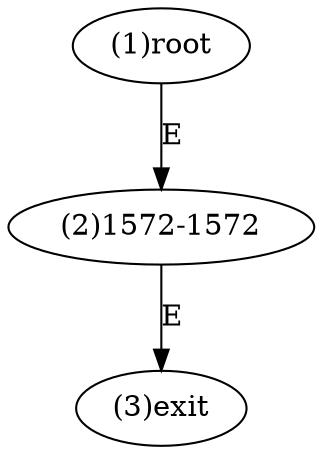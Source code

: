 digraph "" { 
1[ label="(1)root"];
2[ label="(2)1572-1572"];
3[ label="(3)exit"];
1->2[ label="E"];
2->3[ label="E"];
}